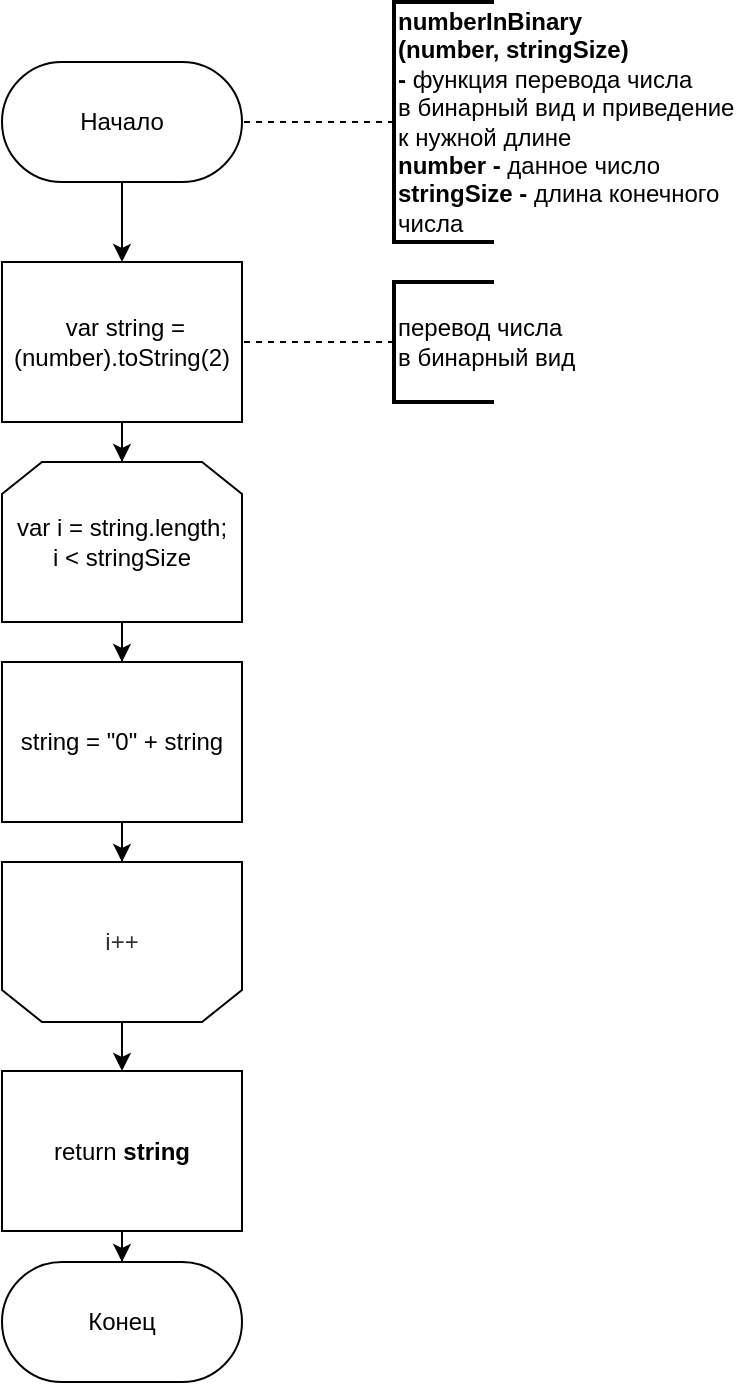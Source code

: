 <mxfile version="13.0.9" type="device"><diagram id="x0wWq5WwZ2UqFSmhddeK" name="Страница 1"><mxGraphModel dx="1422" dy="713" grid="1" gridSize="10" guides="1" tooltips="1" connect="1" arrows="1" fold="1" page="1" pageScale="1" pageWidth="827" pageHeight="1169" math="0" shadow="0"><root><mxCell id="0"/><mxCell id="1" parent="0"/><mxCell id="hpQrwweQqN5z7-_d8LXs-6" value="" style="edgeStyle=orthogonalEdgeStyle;rounded=0;orthogonalLoop=1;jettySize=auto;html=1;" parent="1" source="hpQrwweQqN5z7-_d8LXs-1" target="hpQrwweQqN5z7-_d8LXs-5" edge="1"><mxGeometry relative="1" as="geometry"/></mxCell><mxCell id="hpQrwweQqN5z7-_d8LXs-1" value="Начало&lt;br&gt;" style="whiteSpace=wrap;html=1;rounded=1;arcSize=50;align=center;verticalAlign=middle;container=1;recursiveResize=0;strokeWidth=1;autosize=1;spacing=4;treeFolding=1;" parent="1" vertex="1"><mxGeometry x="109" y="40" width="120" height="60" as="geometry"/></mxCell><mxCell id="hpQrwweQqN5z7-_d8LXs-2" style="edgeStyle=orthogonalEdgeStyle;rounded=0;orthogonalLoop=1;jettySize=auto;html=1;exitX=0;exitY=0.5;exitDx=0;exitDy=0;exitPerimeter=0;entryX=1;entryY=0.5;entryDx=0;entryDy=0;strokeColor=none;" parent="1" source="hpQrwweQqN5z7-_d8LXs-4" target="hpQrwweQqN5z7-_d8LXs-1" edge="1"><mxGeometry relative="1" as="geometry"/></mxCell><mxCell id="hpQrwweQqN5z7-_d8LXs-3" style="edgeStyle=orthogonalEdgeStyle;rounded=0;orthogonalLoop=1;jettySize=auto;html=1;endArrow=none;endFill=0;strokeWidth=1;dashed=1;" parent="1" source="hpQrwweQqN5z7-_d8LXs-4" target="hpQrwweQqN5z7-_d8LXs-1" edge="1"><mxGeometry relative="1" as="geometry"/></mxCell><mxCell id="hpQrwweQqN5z7-_d8LXs-4" value="&lt;b&gt;numberInBinary&lt;/b&gt;&lt;div&gt;&lt;b&gt;(number, stringSize)&lt;/b&gt;&lt;/div&gt;&lt;div&gt;&lt;b&gt;- &lt;/b&gt;функция перевода числа&lt;/div&gt;&lt;div&gt;&lt;span&gt;в бинарный вид и приведение&amp;nbsp;&lt;/span&gt;&lt;/div&gt;&lt;div&gt;&lt;span&gt;к нужной длине&lt;/span&gt;&lt;/div&gt;&lt;div&gt;&lt;b&gt;number - &lt;/b&gt;данное число&lt;/div&gt;&lt;div&gt;&lt;b&gt;stringSize - &lt;/b&gt;длина конечного&lt;/div&gt;&lt;div&gt;числа&lt;/div&gt;" style="strokeWidth=2;html=1;shape=mxgraph.flowchart.annotation_1;align=left;pointerEvents=1" parent="1" vertex="1"><mxGeometry x="305" y="10" width="50" height="120" as="geometry"/></mxCell><mxCell id="hpQrwweQqN5z7-_d8LXs-10" value="" style="edgeStyle=orthogonalEdgeStyle;rounded=0;orthogonalLoop=1;jettySize=auto;html=1;endArrow=classic;endFill=1;" parent="1" source="hpQrwweQqN5z7-_d8LXs-5" target="hpQrwweQqN5z7-_d8LXs-9" edge="1"><mxGeometry relative="1" as="geometry"/></mxCell><mxCell id="hpQrwweQqN5z7-_d8LXs-5" value="&amp;nbsp;var string = (number).toString(2)" style="rounded=0;whiteSpace=wrap;html=1;" parent="1" vertex="1"><mxGeometry x="109" y="140" width="120" height="80" as="geometry"/></mxCell><mxCell id="hpQrwweQqN5z7-_d8LXs-8" value="" style="edgeStyle=orthogonalEdgeStyle;rounded=0;orthogonalLoop=1;jettySize=auto;html=1;dashed=1;endArrow=none;endFill=0;" parent="1" source="hpQrwweQqN5z7-_d8LXs-7" target="hpQrwweQqN5z7-_d8LXs-5" edge="1"><mxGeometry relative="1" as="geometry"/></mxCell><mxCell id="hpQrwweQqN5z7-_d8LXs-7" value="перевод числа&lt;br&gt;в бинарный вид&lt;br&gt;" style="strokeWidth=2;html=1;shape=mxgraph.flowchart.annotation_1;align=left;pointerEvents=1" parent="1" vertex="1"><mxGeometry x="305" y="150" width="50" height="60" as="geometry"/></mxCell><mxCell id="hpQrwweQqN5z7-_d8LXs-12" value="" style="edgeStyle=orthogonalEdgeStyle;rounded=0;orthogonalLoop=1;jettySize=auto;html=1;endArrow=classic;endFill=1;" parent="1" source="hpQrwweQqN5z7-_d8LXs-9" target="hpQrwweQqN5z7-_d8LXs-11" edge="1"><mxGeometry relative="1" as="geometry"/></mxCell><mxCell id="hpQrwweQqN5z7-_d8LXs-9" value="var i = string.length; &lt;br&gt;i &amp;lt; stringSize" style="shape=loopLimit;whiteSpace=wrap;html=1;" parent="1" vertex="1"><mxGeometry x="109" y="240" width="120" height="80" as="geometry"/></mxCell><mxCell id="hpQrwweQqN5z7-_d8LXs-14" value="" style="edgeStyle=orthogonalEdgeStyle;rounded=0;orthogonalLoop=1;jettySize=auto;html=1;endArrow=classic;endFill=1;" parent="1" source="hpQrwweQqN5z7-_d8LXs-11" target="hpQrwweQqN5z7-_d8LXs-13" edge="1"><mxGeometry relative="1" as="geometry"/></mxCell><mxCell id="hpQrwweQqN5z7-_d8LXs-11" value="string = &quot;0&quot; + string" style="rounded=0;whiteSpace=wrap;html=1;" parent="1" vertex="1"><mxGeometry x="109" y="340" width="120" height="80" as="geometry"/></mxCell><mxCell id="hpQrwweQqN5z7-_d8LXs-16" value="" style="edgeStyle=orthogonalEdgeStyle;rounded=0;orthogonalLoop=1;jettySize=auto;html=1;endArrow=classic;endFill=1;" parent="1" source="hpQrwweQqN5z7-_d8LXs-13" target="hpQrwweQqN5z7-_d8LXs-15" edge="1"><mxGeometry relative="1" as="geometry"/></mxCell><mxCell id="hpQrwweQqN5z7-_d8LXs-13" value="i++" style="shape=loopLimit;whiteSpace=wrap;html=1;rotation=0;textOpacity=80;direction=east;flipH=0;flipV=1;" parent="1" vertex="1"><mxGeometry x="109" y="440" width="120" height="80" as="geometry"/></mxCell><mxCell id="hpQrwweQqN5z7-_d8LXs-18" value="" style="edgeStyle=orthogonalEdgeStyle;rounded=0;orthogonalLoop=1;jettySize=auto;html=1;endArrow=classic;endFill=1;" parent="1" source="hpQrwweQqN5z7-_d8LXs-15" target="hpQrwweQqN5z7-_d8LXs-17" edge="1"><mxGeometry relative="1" as="geometry"/></mxCell><mxCell id="hpQrwweQqN5z7-_d8LXs-15" value="return &lt;b&gt;string&lt;/b&gt;" style="rounded=0;whiteSpace=wrap;html=1;strokeWidth=1;" parent="1" vertex="1"><mxGeometry x="109" y="544.5" width="120" height="80" as="geometry"/></mxCell><mxCell id="hpQrwweQqN5z7-_d8LXs-17" value="Конец&lt;br&gt;" style="whiteSpace=wrap;html=1;rounded=1;arcSize=50;align=center;verticalAlign=middle;container=1;recursiveResize=0;strokeWidth=1;autosize=1;spacing=4;treeFolding=1;" parent="1" vertex="1"><mxGeometry x="109" y="640" width="120" height="60" as="geometry"/></mxCell></root></mxGraphModel></diagram></mxfile>